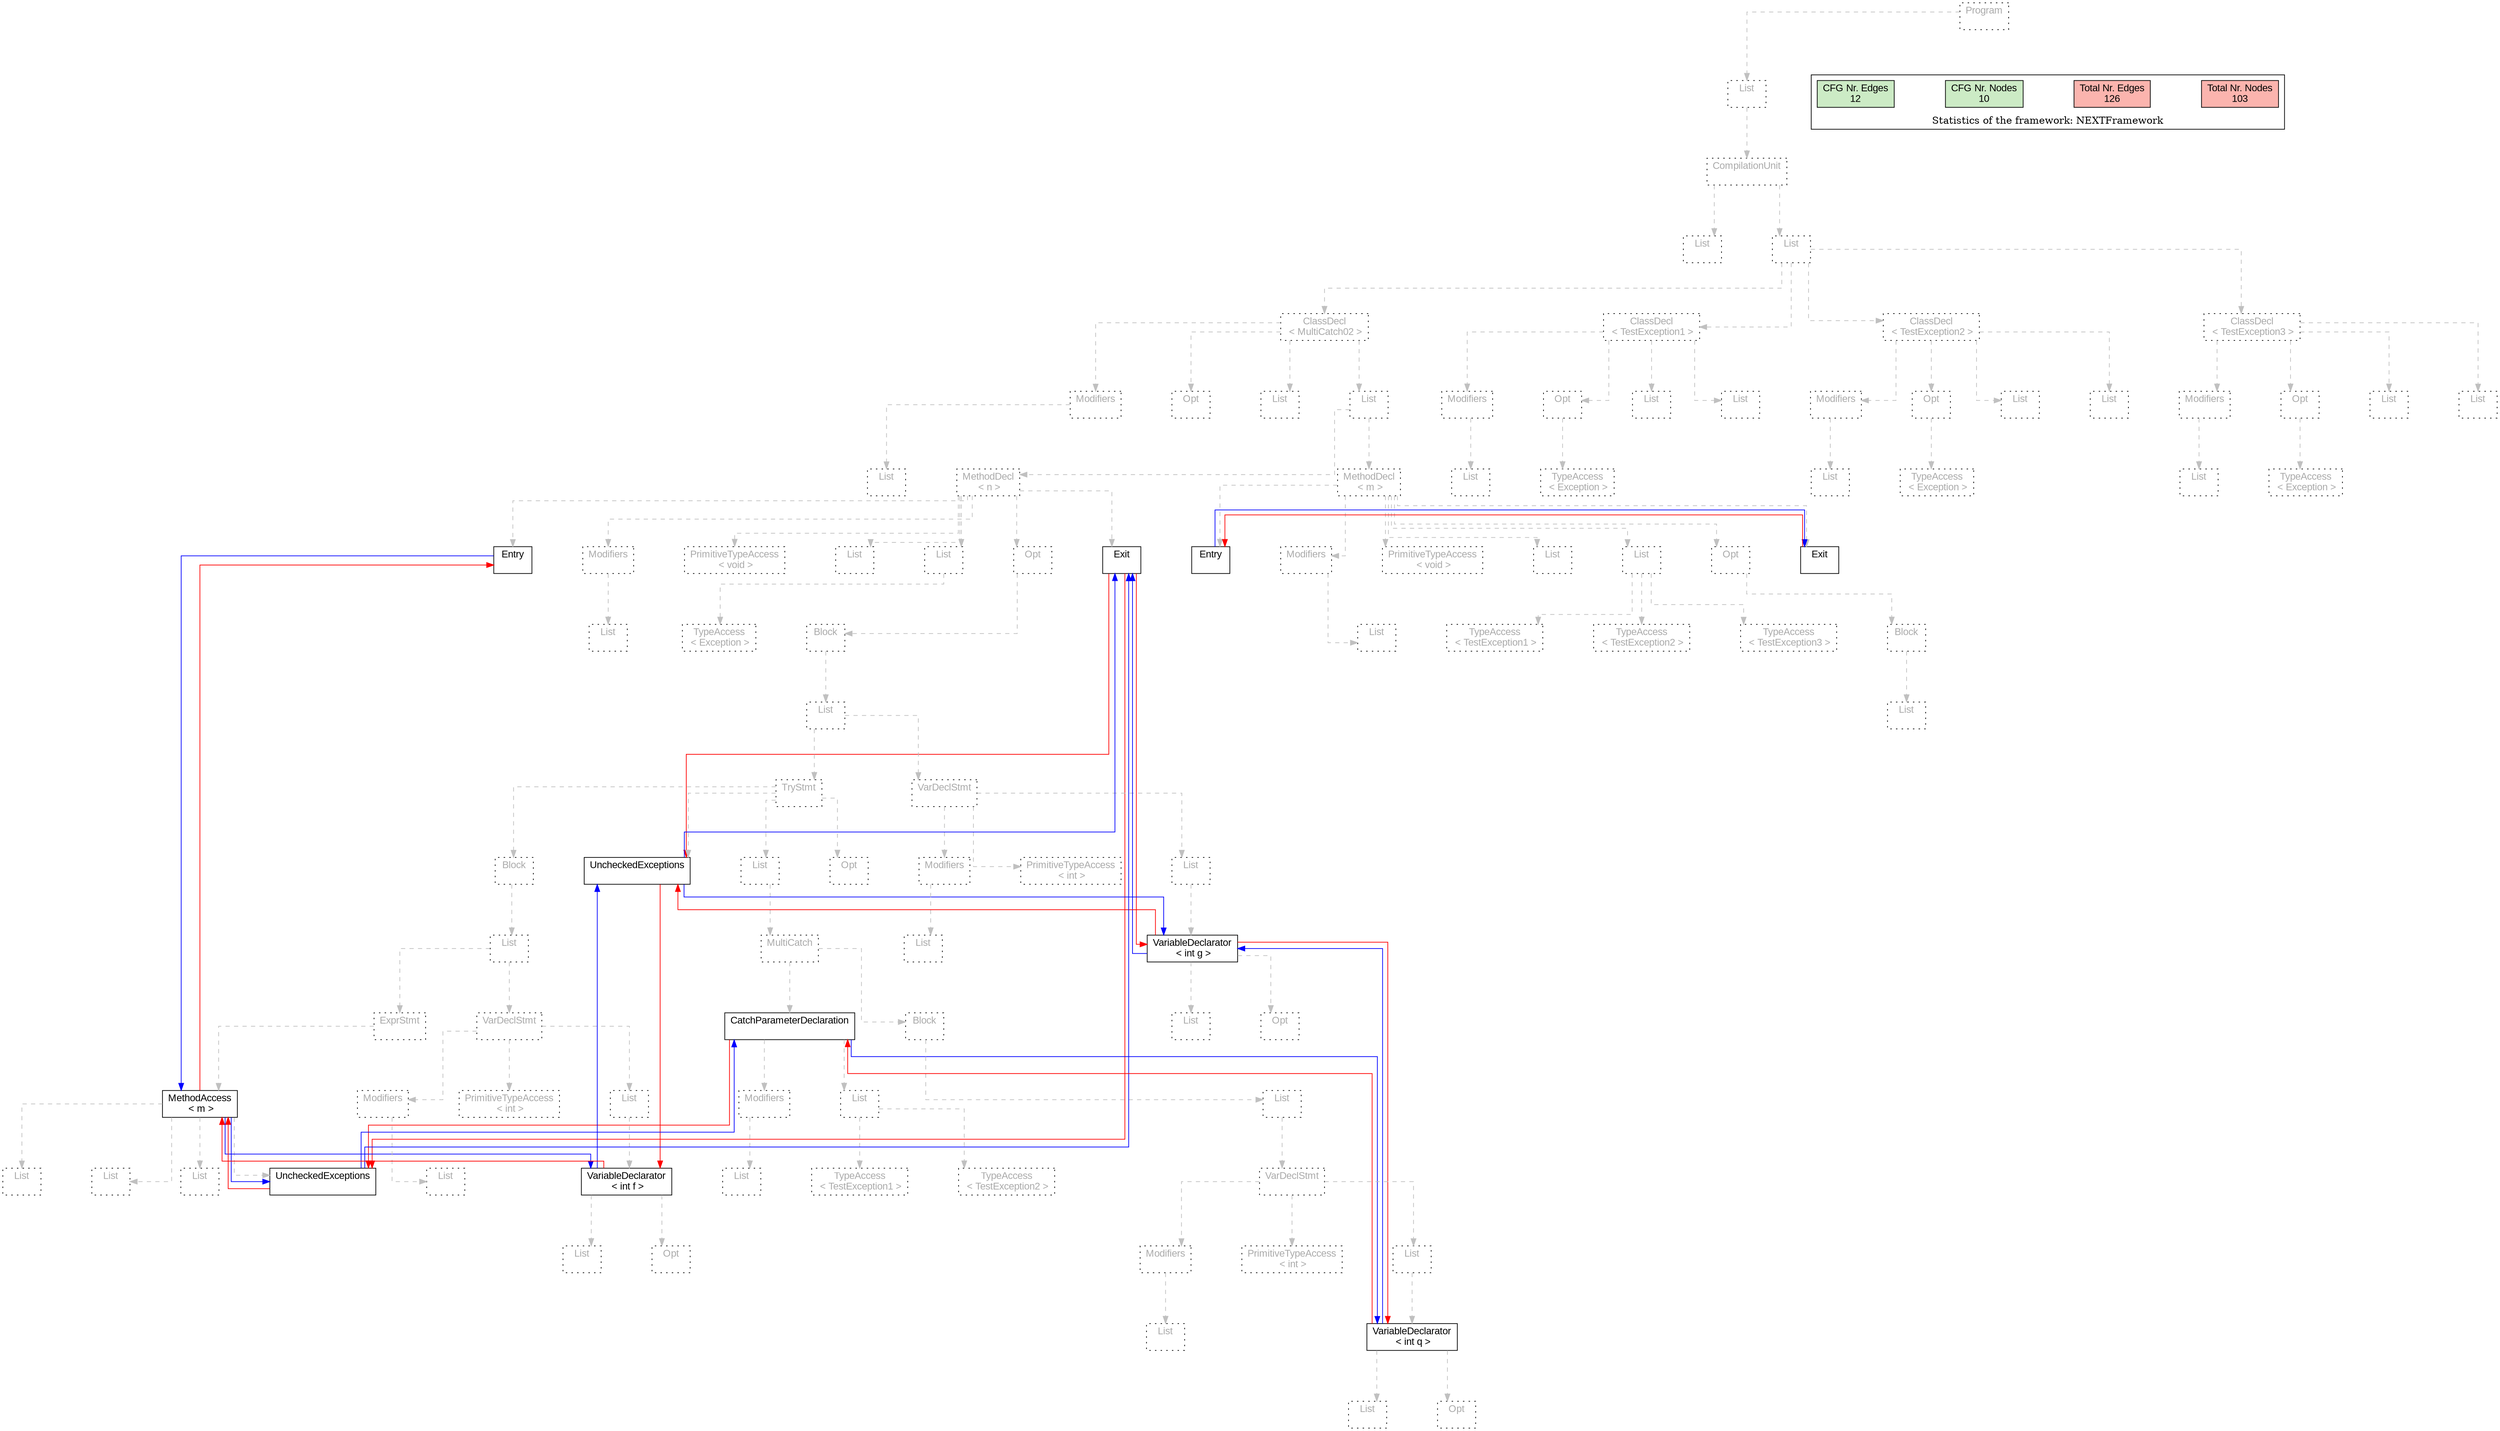 digraph G {
graph [splines=ortho, nodesep="1", ranksep="1"]
node [shape=rect, fontname=Arial];
{ rank = same; "Program[0]"}
{ rank = same; "List[1]"}
{ rank = same; "CompilationUnit[2]"}
{ rank = same; "List[3]"; "List[4]"}
{ rank = same; "ClassDecl[5]"; "ClassDecl[80]"; "ClassDecl[87]"; "ClassDecl[94]"}
{ rank = same; "Modifiers[6]"; "Opt[8]"; "List[9]"; "List[10]"; "Modifiers[81]"; "Opt[83]"; "List[85]"; "List[86]"; "Modifiers[88]"; "Opt[90]"; "List[92]"; "List[93]"; "Modifiers[95]"; "Opt[97]"; "List[99]"; "List[100]"}
{ rank = same; "List[7]"; "MethodDecl[11]"; "MethodDecl[67]"; "List[82]"; "TypeAccess[84]"; "List[89]"; "TypeAccess[91]"; "List[96]"; "TypeAccess[98]"}
{ rank = same; "Entry[12]"; "Modifiers[13]"; "PrimitiveTypeAccess[15]"; "List[16]"; "List[17]"; "Opt[19]"; "Exit[20]"; "Entry[68]"; "Modifiers[69]"; "PrimitiveTypeAccess[71]"; "List[72]"; "List[73]"; "Opt[77]"; "Exit[78]"}
{ rank = same; "List[14]"; "TypeAccess[18]"; "Block[20]"; "List[70]"; "TypeAccess[74]"; "TypeAccess[75]"; "TypeAccess[76]"; "Block[78]"}
{ rank = same; "List[21]"; "List[79]"}
{ rank = same; "TryStmt[22]"; "VarDeclStmt[59]"}
{ rank = same; "Block[23]"; "List[39]"; "Opt[57]"; "UncheckedExceptions[58]"; "Modifiers[60]"; "PrimitiveTypeAccess[62]"; "List[63]"}
{ rank = same; "List[24]"; "MultiCatch[40]"; "List[61]"; "VariableDeclarator[64]"}
{ rank = same; "ExprStmt[25]"; "VarDeclStmt[31]"; "CatchParameterDeclaration[41]"; "Block[47]"; "List[65]"; "Opt[66]"}
{ rank = same; "MethodAccess[26]"; "Modifiers[32]"; "PrimitiveTypeAccess[34]"; "List[35]"; "Modifiers[42]"; "List[44]"; "List[48]"}
{ rank = same; "List[28]"; "List[29]"; "List[30]"; "UncheckedExceptions[27]"; "List[33]"; "VariableDeclarator[36]"; "List[43]"; "TypeAccess[45]"; "TypeAccess[46]"; "VarDeclStmt[49]"}
{ rank = same; "List[37]"; "Opt[38]"; "Modifiers[50]"; "PrimitiveTypeAccess[52]"; "List[53]"}
{ rank = same; "List[51]"; "VariableDeclarator[54]"}
{ rank = same; "List[55]"; "Opt[56]"}
"Program[0]" [label="Program\n ", style= dotted   fillcolor="#eeeeee" fontcolor="#aaaaaa"  ]
"List[1]" [label="List\n ", style= dotted   fillcolor="#eeeeee" fontcolor="#aaaaaa"  ]
"CompilationUnit[2]" [label="CompilationUnit\n ", style= dotted   fillcolor="#eeeeee" fontcolor="#aaaaaa"  ]
"List[3]" [label="List\n ", style= dotted   fillcolor="#eeeeee" fontcolor="#aaaaaa"  ]
"List[4]" [label="List\n ", style= dotted   fillcolor="#eeeeee" fontcolor="#aaaaaa"  ]
"ClassDecl[5]" [label="ClassDecl\n < MultiCatch02 >", style= dotted   fillcolor="#eeeeee" fontcolor="#aaaaaa"  ]
"Modifiers[6]" [label="Modifiers\n ", style= dotted   fillcolor="#eeeeee" fontcolor="#aaaaaa"  ]
"List[7]" [label="List\n ", style= dotted   fillcolor="#eeeeee" fontcolor="#aaaaaa"  ]
"Opt[8]" [label="Opt\n ", style= dotted   fillcolor="#eeeeee" fontcolor="#aaaaaa"  ]
"List[9]" [label="List\n ", style= dotted   fillcolor="#eeeeee" fontcolor="#aaaaaa"  ]
"List[10]" [label="List\n ", style= dotted   fillcolor="#eeeeee" fontcolor="#aaaaaa"  ]
"MethodDecl[11]" [label="MethodDecl\n < n >", style= dotted   fillcolor="#eeeeee" fontcolor="#aaaaaa"  ]
"Entry[12]" [label="Entry\n ", fillcolor=white   style=filled  ]
"Modifiers[13]" [label="Modifiers\n ", style= dotted   fillcolor="#eeeeee" fontcolor="#aaaaaa"  ]
"List[14]" [label="List\n ", style= dotted   fillcolor="#eeeeee" fontcolor="#aaaaaa"  ]
"PrimitiveTypeAccess[15]" [label="PrimitiveTypeAccess\n < void >", style= dotted   fillcolor="#eeeeee" fontcolor="#aaaaaa"  ]
"List[16]" [label="List\n ", style= dotted   fillcolor="#eeeeee" fontcolor="#aaaaaa"  ]
"List[17]" [label="List\n ", style= dotted   fillcolor="#eeeeee" fontcolor="#aaaaaa"  ]
"TypeAccess[18]" [label="TypeAccess\n < Exception >", style= dotted   fillcolor="#eeeeee" fontcolor="#aaaaaa"  ]
"Opt[19]" [label="Opt\n ", style= dotted   fillcolor="#eeeeee" fontcolor="#aaaaaa"  ]
"Block[20]" [label="Block\n ", style= dotted   fillcolor="#eeeeee" fontcolor="#aaaaaa"  ]
"List[21]" [label="List\n ", style= dotted   fillcolor="#eeeeee" fontcolor="#aaaaaa"  ]
"TryStmt[22]" [label="TryStmt\n ", style= dotted   fillcolor="#eeeeee" fontcolor="#aaaaaa"  ]
"Block[23]" [label="Block\n ", style= dotted   fillcolor="#eeeeee" fontcolor="#aaaaaa"  ]
"List[24]" [label="List\n ", style= dotted   fillcolor="#eeeeee" fontcolor="#aaaaaa"  ]
"ExprStmt[25]" [label="ExprStmt\n ", style= dotted   fillcolor="#eeeeee" fontcolor="#aaaaaa"  ]
"MethodAccess[26]" [label="MethodAccess\n < m >", fillcolor=white   style=filled  ]
"List[28]" [label="List\n ", style= dotted   fillcolor="#eeeeee" fontcolor="#aaaaaa"  ]
"List[29]" [label="List\n ", style= dotted   fillcolor="#eeeeee" fontcolor="#aaaaaa"  ]
"List[30]" [label="List\n ", style= dotted   fillcolor="#eeeeee" fontcolor="#aaaaaa"  ]
"UncheckedExceptions[27]" [label="UncheckedExceptions\n ", fillcolor=white   style=filled  ]
"VarDeclStmt[31]" [label="VarDeclStmt\n ", style= dotted   fillcolor="#eeeeee" fontcolor="#aaaaaa"  ]
"Modifiers[32]" [label="Modifiers\n ", style= dotted   fillcolor="#eeeeee" fontcolor="#aaaaaa"  ]
"List[33]" [label="List\n ", style= dotted   fillcolor="#eeeeee" fontcolor="#aaaaaa"  ]
"PrimitiveTypeAccess[34]" [label="PrimitiveTypeAccess\n < int >", style= dotted   fillcolor="#eeeeee" fontcolor="#aaaaaa"  ]
"List[35]" [label="List\n ", style= dotted   fillcolor="#eeeeee" fontcolor="#aaaaaa"  ]
"VariableDeclarator[36]" [label="VariableDeclarator\n < int f >", fillcolor=white   style=filled  ]
"List[37]" [label="List\n ", style= dotted   fillcolor="#eeeeee" fontcolor="#aaaaaa"  ]
"Opt[38]" [label="Opt\n ", style= dotted   fillcolor="#eeeeee" fontcolor="#aaaaaa"  ]
"List[39]" [label="List\n ", style= dotted   fillcolor="#eeeeee" fontcolor="#aaaaaa"  ]
"MultiCatch[40]" [label="MultiCatch\n ", style= dotted   fillcolor="#eeeeee" fontcolor="#aaaaaa"  ]
"CatchParameterDeclaration[41]" [label="CatchParameterDeclaration\n ", fillcolor=white   style=filled  ]
"Modifiers[42]" [label="Modifiers\n ", style= dotted   fillcolor="#eeeeee" fontcolor="#aaaaaa"  ]
"List[43]" [label="List\n ", style= dotted   fillcolor="#eeeeee" fontcolor="#aaaaaa"  ]
"List[44]" [label="List\n ", style= dotted   fillcolor="#eeeeee" fontcolor="#aaaaaa"  ]
"TypeAccess[45]" [label="TypeAccess\n < TestException1 >", style= dotted   fillcolor="#eeeeee" fontcolor="#aaaaaa"  ]
"TypeAccess[46]" [label="TypeAccess\n < TestException2 >", style= dotted   fillcolor="#eeeeee" fontcolor="#aaaaaa"  ]
"Block[47]" [label="Block\n ", style= dotted   fillcolor="#eeeeee" fontcolor="#aaaaaa"  ]
"List[48]" [label="List\n ", style= dotted   fillcolor="#eeeeee" fontcolor="#aaaaaa"  ]
"VarDeclStmt[49]" [label="VarDeclStmt\n ", style= dotted   fillcolor="#eeeeee" fontcolor="#aaaaaa"  ]
"Modifiers[50]" [label="Modifiers\n ", style= dotted   fillcolor="#eeeeee" fontcolor="#aaaaaa"  ]
"List[51]" [label="List\n ", style= dotted   fillcolor="#eeeeee" fontcolor="#aaaaaa"  ]
"PrimitiveTypeAccess[52]" [label="PrimitiveTypeAccess\n < int >", style= dotted   fillcolor="#eeeeee" fontcolor="#aaaaaa"  ]
"List[53]" [label="List\n ", style= dotted   fillcolor="#eeeeee" fontcolor="#aaaaaa"  ]
"VariableDeclarator[54]" [label="VariableDeclarator\n < int q >", fillcolor=white   style=filled  ]
"List[55]" [label="List\n ", style= dotted   fillcolor="#eeeeee" fontcolor="#aaaaaa"  ]
"Opt[56]" [label="Opt\n ", style= dotted   fillcolor="#eeeeee" fontcolor="#aaaaaa"  ]
"Opt[57]" [label="Opt\n ", style= dotted   fillcolor="#eeeeee" fontcolor="#aaaaaa"  ]
"UncheckedExceptions[58]" [label="UncheckedExceptions\n ", fillcolor=white   style=filled  ]
"VarDeclStmt[59]" [label="VarDeclStmt\n ", style= dotted   fillcolor="#eeeeee" fontcolor="#aaaaaa"  ]
"Modifiers[60]" [label="Modifiers\n ", style= dotted   fillcolor="#eeeeee" fontcolor="#aaaaaa"  ]
"List[61]" [label="List\n ", style= dotted   fillcolor="#eeeeee" fontcolor="#aaaaaa"  ]
"PrimitiveTypeAccess[62]" [label="PrimitiveTypeAccess\n < int >", style= dotted   fillcolor="#eeeeee" fontcolor="#aaaaaa"  ]
"List[63]" [label="List\n ", style= dotted   fillcolor="#eeeeee" fontcolor="#aaaaaa"  ]
"VariableDeclarator[64]" [label="VariableDeclarator\n < int g >", fillcolor=white   style=filled  ]
"List[65]" [label="List\n ", style= dotted   fillcolor="#eeeeee" fontcolor="#aaaaaa"  ]
"Opt[66]" [label="Opt\n ", style= dotted   fillcolor="#eeeeee" fontcolor="#aaaaaa"  ]
"Exit[20]" [label="Exit\n ", fillcolor=white   style=filled  ]
"MethodDecl[67]" [label="MethodDecl\n < m >", style= dotted   fillcolor="#eeeeee" fontcolor="#aaaaaa"  ]
"Entry[68]" [label="Entry\n ", fillcolor=white   style=filled  ]
"Modifiers[69]" [label="Modifiers\n ", style= dotted   fillcolor="#eeeeee" fontcolor="#aaaaaa"  ]
"List[70]" [label="List\n ", style= dotted   fillcolor="#eeeeee" fontcolor="#aaaaaa"  ]
"PrimitiveTypeAccess[71]" [label="PrimitiveTypeAccess\n < void >", style= dotted   fillcolor="#eeeeee" fontcolor="#aaaaaa"  ]
"List[72]" [label="List\n ", style= dotted   fillcolor="#eeeeee" fontcolor="#aaaaaa"  ]
"List[73]" [label="List\n ", style= dotted   fillcolor="#eeeeee" fontcolor="#aaaaaa"  ]
"TypeAccess[74]" [label="TypeAccess\n < TestException1 >", style= dotted   fillcolor="#eeeeee" fontcolor="#aaaaaa"  ]
"TypeAccess[75]" [label="TypeAccess\n < TestException2 >", style= dotted   fillcolor="#eeeeee" fontcolor="#aaaaaa"  ]
"TypeAccess[76]" [label="TypeAccess\n < TestException3 >", style= dotted   fillcolor="#eeeeee" fontcolor="#aaaaaa"  ]
"Opt[77]" [label="Opt\n ", style= dotted   fillcolor="#eeeeee" fontcolor="#aaaaaa"  ]
"Block[78]" [label="Block\n ", style= dotted   fillcolor="#eeeeee" fontcolor="#aaaaaa"  ]
"List[79]" [label="List\n ", style= dotted   fillcolor="#eeeeee" fontcolor="#aaaaaa"  ]
"Exit[78]" [label="Exit\n ", fillcolor=white   style=filled  ]
"ClassDecl[80]" [label="ClassDecl\n < TestException1 >", style= dotted   fillcolor="#eeeeee" fontcolor="#aaaaaa"  ]
"Modifiers[81]" [label="Modifiers\n ", style= dotted   fillcolor="#eeeeee" fontcolor="#aaaaaa"  ]
"List[82]" [label="List\n ", style= dotted   fillcolor="#eeeeee" fontcolor="#aaaaaa"  ]
"Opt[83]" [label="Opt\n ", style= dotted   fillcolor="#eeeeee" fontcolor="#aaaaaa"  ]
"TypeAccess[84]" [label="TypeAccess\n < Exception >", style= dotted   fillcolor="#eeeeee" fontcolor="#aaaaaa"  ]
"List[85]" [label="List\n ", style= dotted   fillcolor="#eeeeee" fontcolor="#aaaaaa"  ]
"List[86]" [label="List\n ", style= dotted   fillcolor="#eeeeee" fontcolor="#aaaaaa"  ]
"ClassDecl[87]" [label="ClassDecl\n < TestException2 >", style= dotted   fillcolor="#eeeeee" fontcolor="#aaaaaa"  ]
"Modifiers[88]" [label="Modifiers\n ", style= dotted   fillcolor="#eeeeee" fontcolor="#aaaaaa"  ]
"List[89]" [label="List\n ", style= dotted   fillcolor="#eeeeee" fontcolor="#aaaaaa"  ]
"Opt[90]" [label="Opt\n ", style= dotted   fillcolor="#eeeeee" fontcolor="#aaaaaa"  ]
"TypeAccess[91]" [label="TypeAccess\n < Exception >", style= dotted   fillcolor="#eeeeee" fontcolor="#aaaaaa"  ]
"List[92]" [label="List\n ", style= dotted   fillcolor="#eeeeee" fontcolor="#aaaaaa"  ]
"List[93]" [label="List\n ", style= dotted   fillcolor="#eeeeee" fontcolor="#aaaaaa"  ]
"ClassDecl[94]" [label="ClassDecl\n < TestException3 >", style= dotted   fillcolor="#eeeeee" fontcolor="#aaaaaa"  ]
"Modifiers[95]" [label="Modifiers\n ", style= dotted   fillcolor="#eeeeee" fontcolor="#aaaaaa"  ]
"List[96]" [label="List\n ", style= dotted   fillcolor="#eeeeee" fontcolor="#aaaaaa"  ]
"Opt[97]" [label="Opt\n ", style= dotted   fillcolor="#eeeeee" fontcolor="#aaaaaa"  ]
"TypeAccess[98]" [label="TypeAccess\n < Exception >", style= dotted   fillcolor="#eeeeee" fontcolor="#aaaaaa"  ]
"List[99]" [label="List\n ", style= dotted   fillcolor="#eeeeee" fontcolor="#aaaaaa"  ]
"List[100]" [label="List\n ", style= dotted   fillcolor="#eeeeee" fontcolor="#aaaaaa"  ]
"CompilationUnit[2]" -> "List[3]" [style=dashed, color=gray]
"Modifiers[6]" -> "List[7]" [style=dashed, color=gray]
"ClassDecl[5]" -> "Modifiers[6]" [style=dashed, color=gray]
"ClassDecl[5]" -> "Opt[8]" [style=dashed, color=gray]
"ClassDecl[5]" -> "List[9]" [style=dashed, color=gray]
"MethodDecl[11]" -> "Entry[12]" [style=dashed, color=gray]
"Modifiers[13]" -> "List[14]" [style=dashed, color=gray]
"MethodDecl[11]" -> "Modifiers[13]" [style=dashed, color=gray]
"MethodDecl[11]" -> "PrimitiveTypeAccess[15]" [style=dashed, color=gray]
"MethodDecl[11]" -> "List[16]" [style=dashed, color=gray]
"List[17]" -> "TypeAccess[18]" [style=dashed, color=gray]
"MethodDecl[11]" -> "List[17]" [style=dashed, color=gray]
"MethodAccess[26]" -> "List[28]" [style=dashed, color=gray]
"MethodAccess[26]" -> "List[29]" [style=dashed, color=gray]
"MethodAccess[26]" -> "List[30]" [style=dashed, color=gray]
"MethodAccess[26]" -> "UncheckedExceptions[27]" [style=dashed, color=gray]
"ExprStmt[25]" -> "MethodAccess[26]" [style=dashed, color=gray]
"List[24]" -> "ExprStmt[25]" [style=dashed, color=gray]
"Modifiers[32]" -> "List[33]" [style=dashed, color=gray]
"VarDeclStmt[31]" -> "Modifiers[32]" [style=dashed, color=gray]
"VarDeclStmt[31]" -> "PrimitiveTypeAccess[34]" [style=dashed, color=gray]
"VariableDeclarator[36]" -> "List[37]" [style=dashed, color=gray]
"VariableDeclarator[36]" -> "Opt[38]" [style=dashed, color=gray]
"List[35]" -> "VariableDeclarator[36]" [style=dashed, color=gray]
"VarDeclStmt[31]" -> "List[35]" [style=dashed, color=gray]
"List[24]" -> "VarDeclStmt[31]" [style=dashed, color=gray]
"Block[23]" -> "List[24]" [style=dashed, color=gray]
"TryStmt[22]" -> "Block[23]" [style=dashed, color=gray]
"Modifiers[42]" -> "List[43]" [style=dashed, color=gray]
"CatchParameterDeclaration[41]" -> "Modifiers[42]" [style=dashed, color=gray]
"List[44]" -> "TypeAccess[45]" [style=dashed, color=gray]
"List[44]" -> "TypeAccess[46]" [style=dashed, color=gray]
"CatchParameterDeclaration[41]" -> "List[44]" [style=dashed, color=gray]
"MultiCatch[40]" -> "CatchParameterDeclaration[41]" [style=dashed, color=gray]
"Modifiers[50]" -> "List[51]" [style=dashed, color=gray]
"VarDeclStmt[49]" -> "Modifiers[50]" [style=dashed, color=gray]
"VarDeclStmt[49]" -> "PrimitiveTypeAccess[52]" [style=dashed, color=gray]
"VariableDeclarator[54]" -> "List[55]" [style=dashed, color=gray]
"VariableDeclarator[54]" -> "Opt[56]" [style=dashed, color=gray]
"List[53]" -> "VariableDeclarator[54]" [style=dashed, color=gray]
"VarDeclStmt[49]" -> "List[53]" [style=dashed, color=gray]
"List[48]" -> "VarDeclStmt[49]" [style=dashed, color=gray]
"Block[47]" -> "List[48]" [style=dashed, color=gray]
"MultiCatch[40]" -> "Block[47]" [style=dashed, color=gray]
"List[39]" -> "MultiCatch[40]" [style=dashed, color=gray]
"TryStmt[22]" -> "List[39]" [style=dashed, color=gray]
"TryStmt[22]" -> "Opt[57]" [style=dashed, color=gray]
"TryStmt[22]" -> "UncheckedExceptions[58]" [style=dashed, color=gray]
"List[21]" -> "TryStmt[22]" [style=dashed, color=gray]
"Modifiers[60]" -> "List[61]" [style=dashed, color=gray]
"VarDeclStmt[59]" -> "Modifiers[60]" [style=dashed, color=gray]
"VarDeclStmt[59]" -> "PrimitiveTypeAccess[62]" [style=dashed, color=gray]
"VariableDeclarator[64]" -> "List[65]" [style=dashed, color=gray]
"VariableDeclarator[64]" -> "Opt[66]" [style=dashed, color=gray]
"List[63]" -> "VariableDeclarator[64]" [style=dashed, color=gray]
"VarDeclStmt[59]" -> "List[63]" [style=dashed, color=gray]
"List[21]" -> "VarDeclStmt[59]" [style=dashed, color=gray]
"Block[20]" -> "List[21]" [style=dashed, color=gray]
"Opt[19]" -> "Block[20]" [style=dashed, color=gray]
"MethodDecl[11]" -> "Opt[19]" [style=dashed, color=gray]
"MethodDecl[11]" -> "Exit[20]" [style=dashed, color=gray]
"List[10]" -> "MethodDecl[11]" [style=dashed, color=gray]
"MethodDecl[67]" -> "Entry[68]" [style=dashed, color=gray]
"Modifiers[69]" -> "List[70]" [style=dashed, color=gray]
"MethodDecl[67]" -> "Modifiers[69]" [style=dashed, color=gray]
"MethodDecl[67]" -> "PrimitiveTypeAccess[71]" [style=dashed, color=gray]
"MethodDecl[67]" -> "List[72]" [style=dashed, color=gray]
"List[73]" -> "TypeAccess[74]" [style=dashed, color=gray]
"List[73]" -> "TypeAccess[75]" [style=dashed, color=gray]
"List[73]" -> "TypeAccess[76]" [style=dashed, color=gray]
"MethodDecl[67]" -> "List[73]" [style=dashed, color=gray]
"Block[78]" -> "List[79]" [style=dashed, color=gray]
"Opt[77]" -> "Block[78]" [style=dashed, color=gray]
"MethodDecl[67]" -> "Opt[77]" [style=dashed, color=gray]
"MethodDecl[67]" -> "Exit[78]" [style=dashed, color=gray]
"List[10]" -> "MethodDecl[67]" [style=dashed, color=gray]
"ClassDecl[5]" -> "List[10]" [style=dashed, color=gray]
"List[4]" -> "ClassDecl[5]" [style=dashed, color=gray]
"Modifiers[81]" -> "List[82]" [style=dashed, color=gray]
"ClassDecl[80]" -> "Modifiers[81]" [style=dashed, color=gray]
"Opt[83]" -> "TypeAccess[84]" [style=dashed, color=gray]
"ClassDecl[80]" -> "Opt[83]" [style=dashed, color=gray]
"ClassDecl[80]" -> "List[85]" [style=dashed, color=gray]
"ClassDecl[80]" -> "List[86]" [style=dashed, color=gray]
"List[4]" -> "ClassDecl[80]" [style=dashed, color=gray]
"Modifiers[88]" -> "List[89]" [style=dashed, color=gray]
"ClassDecl[87]" -> "Modifiers[88]" [style=dashed, color=gray]
"Opt[90]" -> "TypeAccess[91]" [style=dashed, color=gray]
"ClassDecl[87]" -> "Opt[90]" [style=dashed, color=gray]
"ClassDecl[87]" -> "List[92]" [style=dashed, color=gray]
"ClassDecl[87]" -> "List[93]" [style=dashed, color=gray]
"List[4]" -> "ClassDecl[87]" [style=dashed, color=gray]
"Modifiers[95]" -> "List[96]" [style=dashed, color=gray]
"ClassDecl[94]" -> "Modifiers[95]" [style=dashed, color=gray]
"Opt[97]" -> "TypeAccess[98]" [style=dashed, color=gray]
"ClassDecl[94]" -> "Opt[97]" [style=dashed, color=gray]
"ClassDecl[94]" -> "List[99]" [style=dashed, color=gray]
"ClassDecl[94]" -> "List[100]" [style=dashed, color=gray]
"List[4]" -> "ClassDecl[94]" [style=dashed, color=gray]
"CompilationUnit[2]" -> "List[4]" [style=dashed, color=gray]
"List[1]" -> "CompilationUnit[2]" [style=dashed, color=gray]
"Program[0]" -> "List[1]" [style=dashed, color=gray]
"Exit[20]" -> "UncheckedExceptions[58]" [color=red, constraint=false]
"Exit[20]" -> "UncheckedExceptions[27]" [color=red, constraint=false]
"Exit[20]" -> "VariableDeclarator[64]" [color=red, constraint=false]
"VariableDeclarator[64]" -> "Exit[20]" [color=blue, constraint=false, xlabel=" "] 
"VariableDeclarator[64]" -> "UncheckedExceptions[58]" [color=red, constraint=false]
"VariableDeclarator[64]" -> "VariableDeclarator[54]" [color=red, constraint=false]
"UncheckedExceptions[58]" -> "VariableDeclarator[64]" [color=blue, constraint=false, xlabel=" "] 
"UncheckedExceptions[58]" -> "Exit[20]" [color=blue, constraint=false, xlabel=" "] 
"UncheckedExceptions[58]" -> "VariableDeclarator[36]" [color=red, constraint=false]
"VariableDeclarator[36]" -> "UncheckedExceptions[58]" [color=blue, constraint=false, xlabel=" "] 
"VariableDeclarator[36]" -> "MethodAccess[26]" [color=red, constraint=false]
"VariableDeclarator[54]" -> "VariableDeclarator[64]" [color=blue, constraint=false, xlabel=" "] 
"VariableDeclarator[54]" -> "CatchParameterDeclaration[41]" [color=red, constraint=false]
"CatchParameterDeclaration[41]" -> "VariableDeclarator[54]" [color=blue, constraint=false, xlabel=" "] 
"CatchParameterDeclaration[41]" -> "UncheckedExceptions[27]" [color=red, constraint=false]
"UncheckedExceptions[27]" -> "CatchParameterDeclaration[41]" [color=blue, constraint=false, xlabel=" "] 
"UncheckedExceptions[27]" -> "Exit[20]" [color=blue, constraint=false, xlabel=" "] 
"UncheckedExceptions[27]" -> "MethodAccess[26]" [color=red, constraint=false]
"MethodAccess[26]" -> "VariableDeclarator[36]" [color=blue, constraint=false, xlabel=" "] 
"MethodAccess[26]" -> "UncheckedExceptions[27]" [color=blue, constraint=false, xlabel=" "] 
"MethodAccess[26]" -> "Entry[12]" [color=red, constraint=false]
"Entry[12]" -> "MethodAccess[26]" [color=blue, constraint=false, xlabel=" "] 
"Exit[78]" -> "Entry[68]" [color=red, constraint=false]
"Entry[68]" -> "Exit[78]" [color=blue, constraint=false, xlabel=" "] 
"List[3]" -> "List[4]" [style=invis]
"ClassDecl[5]" -> "ClassDecl[80]" -> "ClassDecl[87]" -> "ClassDecl[94]" [style=invis]
"Modifiers[6]" -> "Opt[8]" -> "List[9]" -> "List[10]" [style=invis]
"MethodDecl[11]" -> "MethodDecl[67]" [style=invis]
"Entry[12]" -> "Modifiers[13]" -> "PrimitiveTypeAccess[15]" -> "List[16]" -> "List[17]" -> "Opt[19]" -> "Exit[20]" [style=invis]
"TryStmt[22]" -> "VarDeclStmt[59]" [style=invis]
"Block[23]" -> "List[39]" -> "Opt[57]" [style=invis]
"ExprStmt[25]" -> "VarDeclStmt[31]" [style=invis]
"Modifiers[32]" -> "PrimitiveTypeAccess[34]" -> "List[35]" [style=invis]
"List[37]" -> "Opt[38]" [style=invis]
"CatchParameterDeclaration[41]" -> "Block[47]" [style=invis]
"Modifiers[42]" -> "List[44]" [style=invis]
"TypeAccess[45]" -> "TypeAccess[46]" [style=invis]
"Modifiers[50]" -> "PrimitiveTypeAccess[52]" -> "List[53]" [style=invis]
"List[55]" -> "Opt[56]" [style=invis]
"Modifiers[60]" -> "PrimitiveTypeAccess[62]" -> "List[63]" [style=invis]
"List[65]" -> "Opt[66]" [style=invis]
"Entry[68]" -> "Modifiers[69]" -> "PrimitiveTypeAccess[71]" -> "List[72]" -> "List[73]" -> "Opt[77]" -> "Exit[78]" [style=invis]
"TypeAccess[74]" -> "TypeAccess[75]" -> "TypeAccess[76]" [style=invis]
"Modifiers[81]" -> "Opt[83]" -> "List[85]" -> "List[86]" [style=invis]
"Modifiers[88]" -> "Opt[90]" -> "List[92]" -> "List[93]" [style=invis]
"Modifiers[95]" -> "Opt[97]" -> "List[99]" -> "List[100]" [style=invis]

subgraph cluster_legend {
{node [style=filled, fillcolor=1, colorscheme="pastel13"]
Nodes [label="Total Nr. Nodes
103", fillcolor=1]
Edges [label="Total Nr. Edges
126", fillcolor=1]
NodesCFG [label="CFG Nr. Nodes
10", fillcolor=3]
EdgesCFG [label="CFG Nr. Edges
12", fillcolor=3]
Nodes-> "Program[0]" -> NodesCFG  [style="invis"]
Edges -> "Program[0]" ->EdgesCFG [style="invis"]}
label = "Statistics of the framework: NEXTFramework"
style="solid"
ranksep=0.05
nodesep=0.01
labelloc = b
len=2
}}